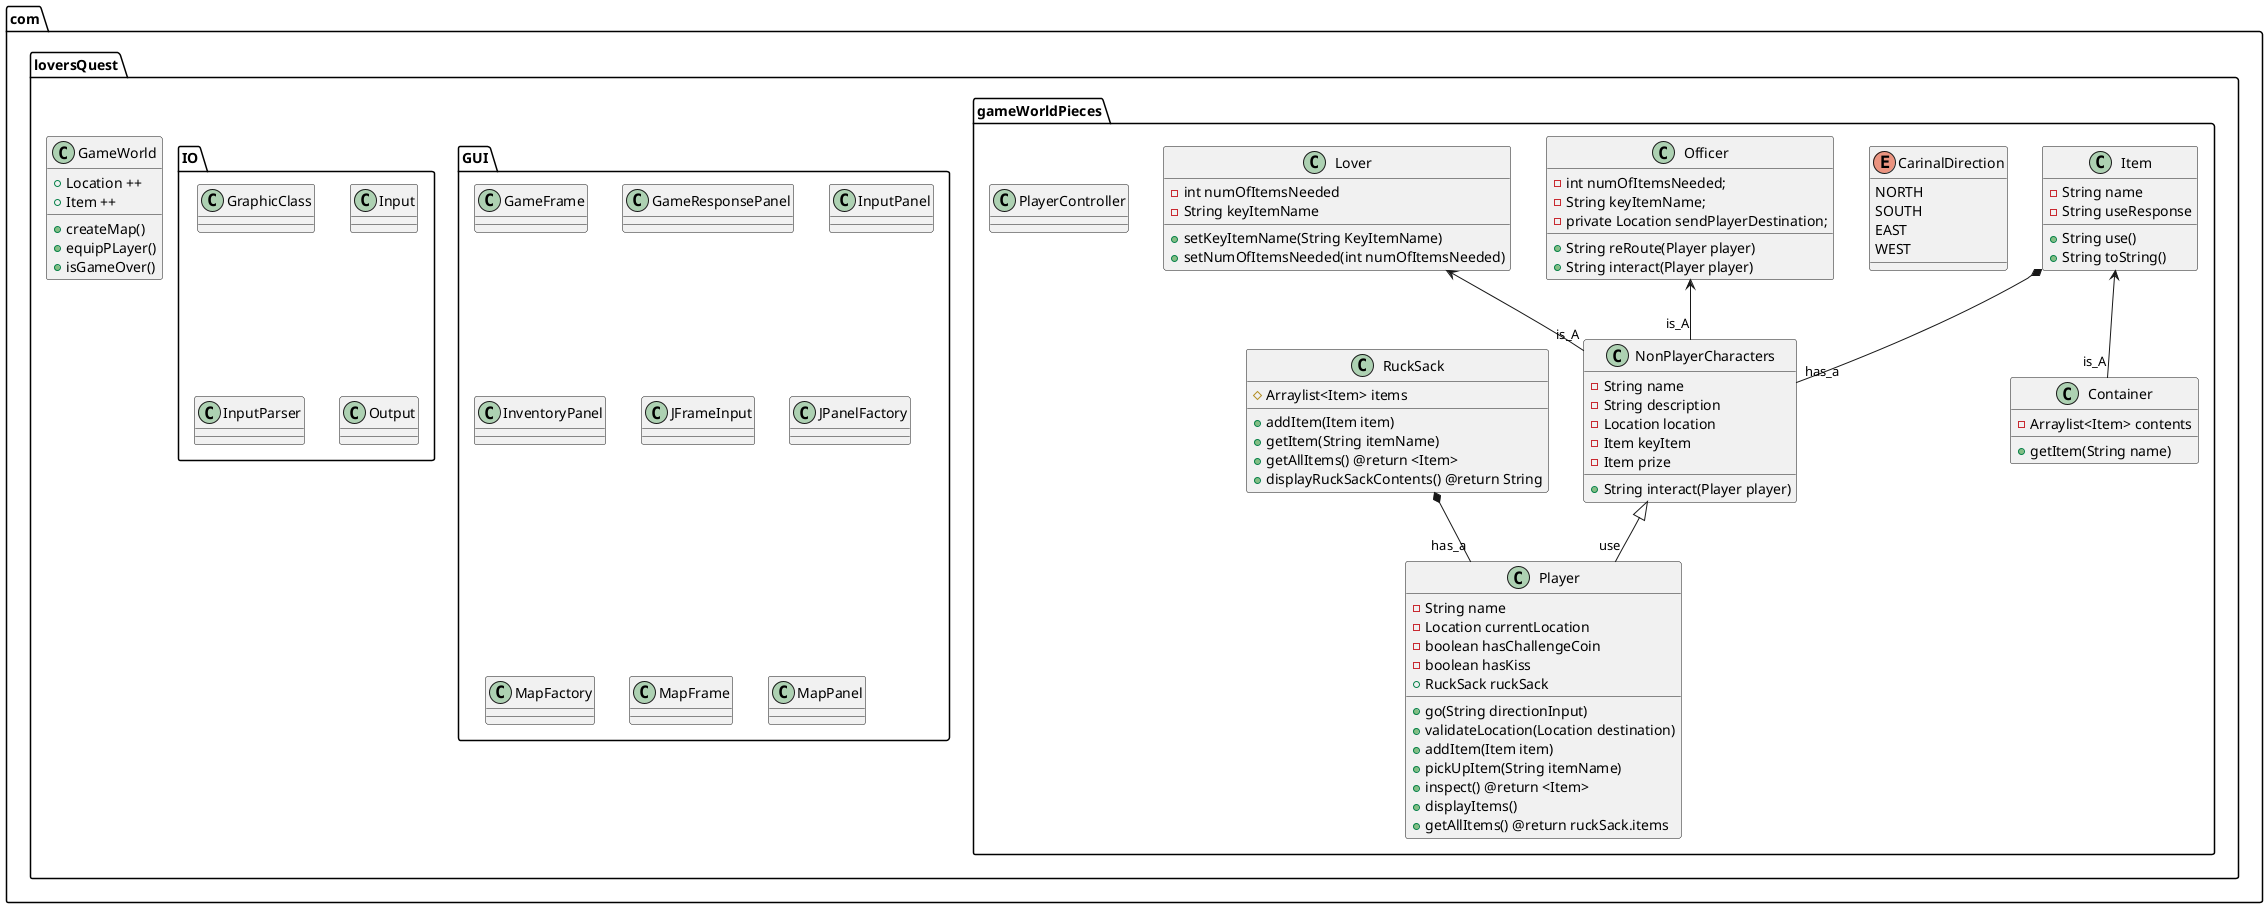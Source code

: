 @startuml
package com.loversQuest{
class GameWorld{
+Location ++
+Item ++
+createMap()
+equipPLayer()
+isGameOver()
}

package gameWorldPieces{
Item <--"is_A" Container
enum CarinalDirection
Item *--"has_a" NonPlayerCharacters
Officer <--"is_A" NonPlayerCharacters
Lover <--"is_A" NonPlayerCharacters
RuckSack *--"has_a" Player
NonPlayerCharacters <|-- "use" Player

class PlayerController{}
class Item {
-String name
-String useResponse
+String use()
+String toString()
}
class Container{
-Arraylist<Item> contents
+getItem(String name)
}
class NonPlayerCharacters{
-String name
-String description
-Location location
-Item keyItem
-Item prize
+String interact(Player player)
}
class Officer{
-int numOfItemsNeeded;
-String keyItemName;
-private Location sendPlayerDestination;
+String reRoute(Player player)
+String interact(Player player)
}
class Lover{
-int numOfItemsNeeded
-String keyItemName
+setKeyItemName(String KeyItemName)
+setNumOfItemsNeeded(int numOfItemsNeeded)
}
class Player{
-String name
-Location currentLocation
-boolean hasChallengeCoin
-boolean hasKiss
+RuckSack ruckSack
+go(String directionInput)
+validateLocation(Location destination)
+addItem(Item item)
+pickUpItem(String itemName)
+inspect() @return <Item>
+displayItems()
+getAllItems() @return ruckSack.items
}
class RuckSack{
#Arraylist<Item> items
+addItem(Item item)
+getItem(String itemName)
+getAllItems() @return <Item>
+displayRuckSackContents() @return String
}
enum CarinalDirection {
NORTH
SOUTH
EAST
WEST
}
}
package GUI{
class GameFrame
class GameResponsePanel
class InputPanel
class InventoryPanel
class JFrameInput
class JPanelFactory
class MapFactory
class MapFrame
class MapPanel
}

package IO{
class GraphicClass
class Input
class InputParser
class Output
}

}


@enduml